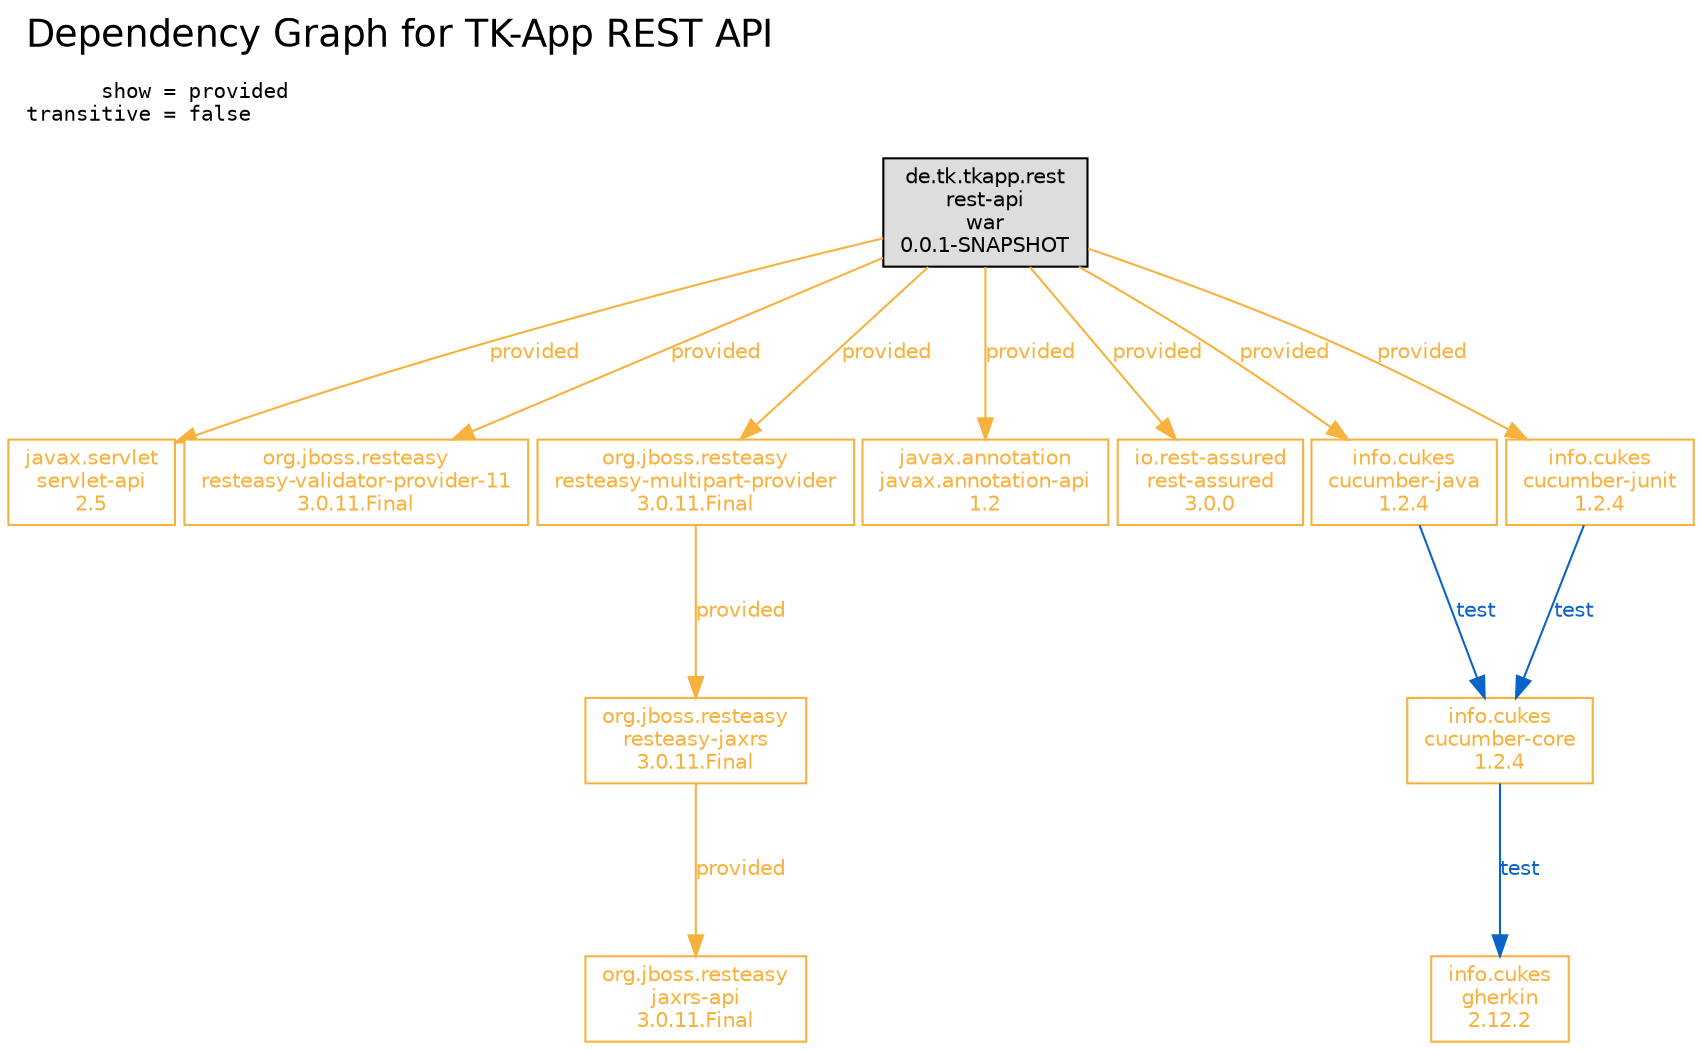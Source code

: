 digraph dependencies {

  graph [ label=<<table border="0" cellpadding="0" cellspacing="0"><tr><td>Dependency Graph for TK-App REST API</td></tr><tr><td><font color="black" face="Courier" point-size="10"> </font></td></tr><tr><td align="LEFT"><font color="black" face="Courier" point-size="10">      show = provided</font></td></tr><tr><td align="LEFT"><font color="black" face="Courier" point-size="10">transitive = false</font></td></tr><tr><td><font color="black" face="Courier" point-size="10"> </font></td></tr></table>> labeljust="l" labelloc="t" fontsize="18" fontname="Helvetica" ranksep="1" rankdir="TB" nodesep=".05" ];
  node [ fontsize="10" fontname="Helvetica" shape="rectangle" ];
  edge [ fontsize="10" fontname="Helvetica" ];

  "0" [
    fontsize="10"
    label="de.tk.tkapp.rest\nrest-api\nwar\n0.0.1-SNAPSHOT"
    color="black"
    fontcolor="black"
    fillcolor="#dddddd"
    style="solid,filled"
  ];
  "48" [
    fontsize="10"
    label="javax.servlet\nservlet-api\n2.5"
    color="#F7B13D"
    fontcolor="#F7B13D"
    fillcolor="white"
    style="solid,filled"
  ];
  "49" [
    fontsize="10"
    label="org.jboss.resteasy\nresteasy-jaxrs\n3.0.11.Final"
    color="#F7B13D"
    fontcolor="#F7B13D"
    fillcolor="white"
    style="solid,filled"
  ];
  "59" [
    fontsize="10"
    label="org.jboss.resteasy\njaxrs-api\n3.0.11.Final"
    color="#F7B13D"
    fontcolor="#F7B13D"
    fillcolor="white"
    style="solid,filled"
  ];
  "60" [
    fontsize="10"
    label="org.jboss.resteasy\nresteasy-validator-provider-11\n3.0.11.Final"
    color="#F7B13D"
    fontcolor="#F7B13D"
    fillcolor="white"
    style="solid,filled"
  ];
  "66" [
    fontsize="10"
    label="org.jboss.resteasy\nresteasy-multipart-provider\n3.0.11.Final"
    color="#F7B13D"
    fontcolor="#F7B13D"
    fillcolor="white"
    style="solid,filled"
  ];
  "94" [
    fontsize="10"
    label="javax.annotation\njavax.annotation-api\n1.2"
    color="#F7B13D"
    fontcolor="#F7B13D"
    fillcolor="white"
    style="solid,filled"
  ];
  "114" [
    fontsize="10"
    label="io.rest-assured\nrest-assured\n3.0.0"
    color="#F7B13D"
    fontcolor="#F7B13D"
    fillcolor="white"
    style="solid,filled"
  ];
  "138" [
    fontsize="10"
    label="info.cukes\ncucumber-core\n1.2.4"
    color="#F7B13D"
    fontcolor="#F7B13D"
    fillcolor="white"
    style="solid,filled"
  ];
  "142" [
    fontsize="10"
    label="info.cukes\ncucumber-java\n1.2.4"
    color="#F7B13D"
    fontcolor="#F7B13D"
    fillcolor="white"
    style="solid,filled"
  ];
  "144" [
    fontsize="10"
    label="info.cukes\ncucumber-junit\n1.2.4"
    color="#F7B13D"
    fontcolor="#F7B13D"
    fillcolor="white"
    style="solid,filled"
  ];
  "147" [
    fontsize="10"
    label="info.cukes\ngherkin\n2.12.2"
    color="#F7B13D"
    fontcolor="#F7B13D"
    fillcolor="white"
    style="solid,filled"
  ];

  "0" -> "48" [
    label="provided"
    style="solid"
    color="#F7B13D"
    fontcolor="#F7B13D"
    weight="1.0"
  ];
  "0" -> "60" [
    label="provided"
    style="solid"
    color="#F7B13D"
    fontcolor="#F7B13D"
    weight="1.0"
  ];
  "0" -> "66" [
    label="provided"
    style="solid"
    color="#F7B13D"
    fontcolor="#F7B13D"
    weight="1.0"
  ];
  "0" -> "94" [
    label="provided"
    style="solid"
    color="#F7B13D"
    fontcolor="#F7B13D"
    weight="1.0"
  ];
  "0" -> "114" [
    label="provided"
    style="solid"
    color="#F7B13D"
    fontcolor="#F7B13D"
    weight="1.0"
  ];
  "0" -> "142" [
    label="provided"
    style="solid"
    color="#F7B13D"
    fontcolor="#F7B13D"
    weight="1.0"
  ];
  "0" -> "144" [
    label="provided"
    style="solid"
    color="#F7B13D"
    fontcolor="#F7B13D"
    weight="1.0"
  ];
  "49" -> "59" [
    label="provided"
    style="solid"
    color="#F7B13D"
    fontcolor="#F7B13D"
    weight="1.0"
  ];
  "66" -> "49" [
    label="provided"
    style="solid"
    color="#F7B13D"
    fontcolor="#F7B13D"
    weight="1.0"
  ];
  "138" -> "147" [
    label="test"
    style="solid"
    color="#0A64C8"
    fontcolor="#0A64C8"
    weight="1.0"
  ];
  "142" -> "138" [
    label="test"
    style="solid"
    color="#0A64C8"
    fontcolor="#0A64C8"
    weight="1.0"
  ];
  "144" -> "138" [
    label="test"
    style="solid"
    color="#0A64C8"
    fontcolor="#0A64C8"
    weight="1.0"
  ];
}
